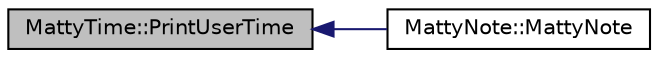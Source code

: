 digraph "MattyTime::PrintUserTime"
{
  edge [fontname="Helvetica",fontsize="10",labelfontname="Helvetica",labelfontsize="10"];
  node [fontname="Helvetica",fontsize="10",shape=record];
  rankdir="LR";
  Node41 [label="MattyTime::PrintUserTime",height=0.2,width=0.4,color="black", fillcolor="grey75", style="filled", fontcolor="black"];
  Node41 -> Node42 [dir="back",color="midnightblue",fontsize="10",style="solid",fontname="Helvetica"];
  Node42 [label="MattyNote::MattyNote",height=0.2,width=0.4,color="black", fillcolor="white", style="filled",URL="$classMattyNote.html#a8c09bf366e6973bc1c4f4d5daa792899"];
}
